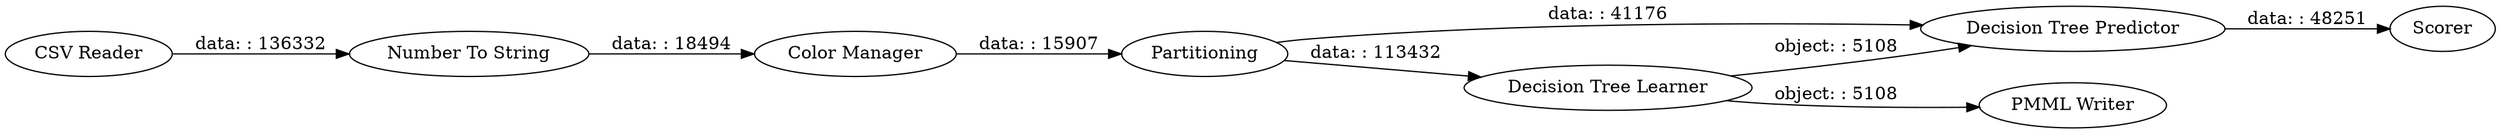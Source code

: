 digraph {
	"3124698685922536171_6" [label="Decision Tree Predictor"]
	"3124698685922536171_5" [label="Decision Tree Learner"]
	"3124698685922536171_3" [label="Color Manager"]
	"3124698685922536171_7" [label=Scorer]
	"3124698685922536171_1" [label="CSV Reader"]
	"3124698685922536171_2" [label="Number To String"]
	"3124698685922536171_4" [label=Partitioning]
	"3124698685922536171_8" [label="PMML Writer"]
	"3124698685922536171_6" -> "3124698685922536171_7" [label="data: : 48251"]
	"3124698685922536171_5" -> "3124698685922536171_6" [label="object: : 5108"]
	"3124698685922536171_3" -> "3124698685922536171_4" [label="data: : 15907"]
	"3124698685922536171_1" -> "3124698685922536171_2" [label="data: : 136332"]
	"3124698685922536171_4" -> "3124698685922536171_5" [label="data: : 113432"]
	"3124698685922536171_2" -> "3124698685922536171_3" [label="data: : 18494"]
	"3124698685922536171_5" -> "3124698685922536171_8" [label="object: : 5108"]
	"3124698685922536171_4" -> "3124698685922536171_6" [label="data: : 41176"]
	rankdir=LR
}
